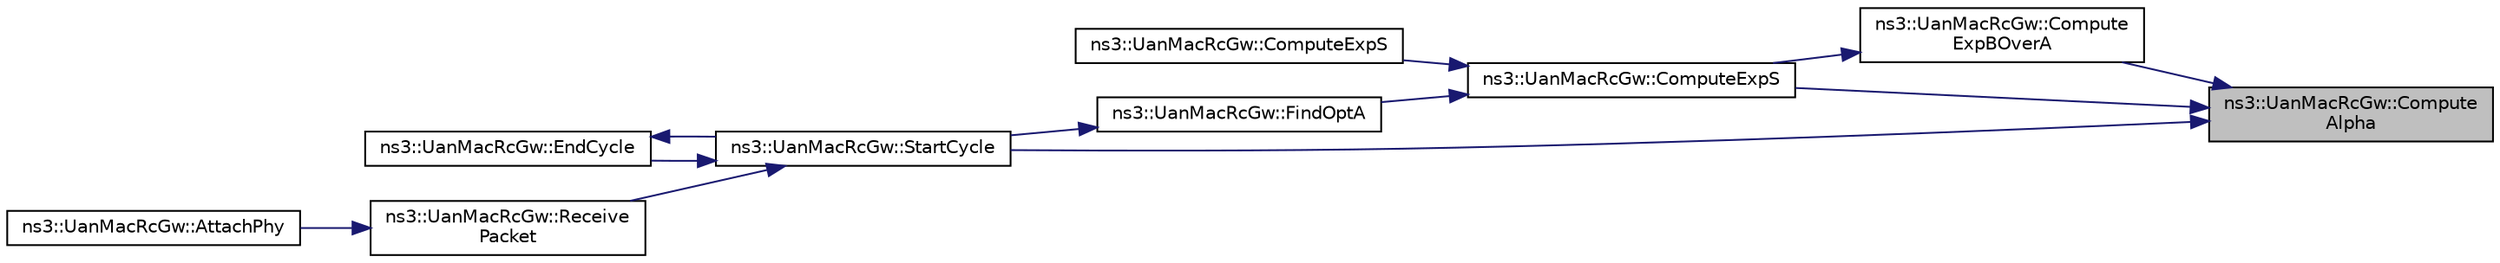 digraph "ns3::UanMacRcGw::ComputeAlpha"
{
 // LATEX_PDF_SIZE
  edge [fontname="Helvetica",fontsize="10",labelfontname="Helvetica",labelfontsize="10"];
  node [fontname="Helvetica",fontsize="10",shape=record];
  rankdir="RL";
  Node1 [label="ns3::UanMacRcGw::Compute\lAlpha",height=0.2,width=0.4,color="black", fillcolor="grey75", style="filled", fontcolor="black",tooltip="Compute alpha parameter."];
  Node1 -> Node2 [dir="back",color="midnightblue",fontsize="10",style="solid",fontname="Helvetica"];
  Node2 [label="ns3::UanMacRcGw::Compute\lExpBOverA",height=0.2,width=0.4,color="black", fillcolor="white", style="filled",URL="$classns3_1_1_uan_mac_rc_gw.html#ae6060c6de55e408f0dbacefa3595388c",tooltip="Numeric function."];
  Node2 -> Node3 [dir="back",color="midnightblue",fontsize="10",style="solid",fontname="Helvetica"];
  Node3 [label="ns3::UanMacRcGw::ComputeExpS",height=0.2,width=0.4,color="black", fillcolor="white", style="filled",URL="$classns3_1_1_uan_mac_rc_gw.html#a5566db3707051fb685ffe6db5a2bf9ad",tooltip="Throughput for a reservations with framesize ld, given expected delays exppdk."];
  Node3 -> Node4 [dir="back",color="midnightblue",fontsize="10",style="solid",fontname="Helvetica"];
  Node4 [label="ns3::UanMacRcGw::ComputeExpS",height=0.2,width=0.4,color="black", fillcolor="white", style="filled",URL="$classns3_1_1_uan_mac_rc_gw.html#a4c72ab2a3cf75991d00cd183218a7045",tooltip="Throughput for a reservations with framesize ld."];
  Node3 -> Node5 [dir="back",color="midnightblue",fontsize="10",style="solid",fontname="Helvetica"];
  Node5 [label="ns3::UanMacRcGw::FindOptA",height=0.2,width=0.4,color="black", fillcolor="white", style="filled",URL="$classns3_1_1_uan_mac_rc_gw.html#acf37aa19bb4293829fec2ff254c56826",tooltip="Compute the optimum maximum number of reservations to accept per cycle."];
  Node5 -> Node6 [dir="back",color="midnightblue",fontsize="10",style="solid",fontname="Helvetica"];
  Node6 [label="ns3::UanMacRcGw::StartCycle",height=0.2,width=0.4,color="black", fillcolor="white", style="filled",URL="$classns3_1_1_uan_mac_rc_gw.html#ac578bc895186506f0954fa86eefa8d6a",tooltip="Cycle through pending requests."];
  Node6 -> Node7 [dir="back",color="midnightblue",fontsize="10",style="solid",fontname="Helvetica"];
  Node7 [label="ns3::UanMacRcGw::EndCycle",height=0.2,width=0.4,color="black", fillcolor="white", style="filled",URL="$classns3_1_1_uan_mac_rc_gw.html#afd7577179828a6dd31e59427f3c98672",tooltip="End cycle by scheduling pending ACKs."];
  Node7 -> Node6 [dir="back",color="midnightblue",fontsize="10",style="solid",fontname="Helvetica"];
  Node6 -> Node8 [dir="back",color="midnightblue",fontsize="10",style="solid",fontname="Helvetica"];
  Node8 [label="ns3::UanMacRcGw::Receive\lPacket",height=0.2,width=0.4,color="black", fillcolor="white", style="filled",URL="$classns3_1_1_uan_mac_rc_gw.html#aa47b708b4a5a7bda0dbd4dded98723f3",tooltip="PHY receive ok callback."];
  Node8 -> Node9 [dir="back",color="midnightblue",fontsize="10",style="solid",fontname="Helvetica"];
  Node9 [label="ns3::UanMacRcGw::AttachPhy",height=0.2,width=0.4,color="black", fillcolor="white", style="filled",URL="$classns3_1_1_uan_mac_rc_gw.html#ae1467bc739ab7ac0dc9f1d1cef3bb55a",tooltip="Attach PHY layer to this MAC."];
  Node1 -> Node3 [dir="back",color="midnightblue",fontsize="10",style="solid",fontname="Helvetica"];
  Node1 -> Node6 [dir="back",color="midnightblue",fontsize="10",style="solid",fontname="Helvetica"];
}
